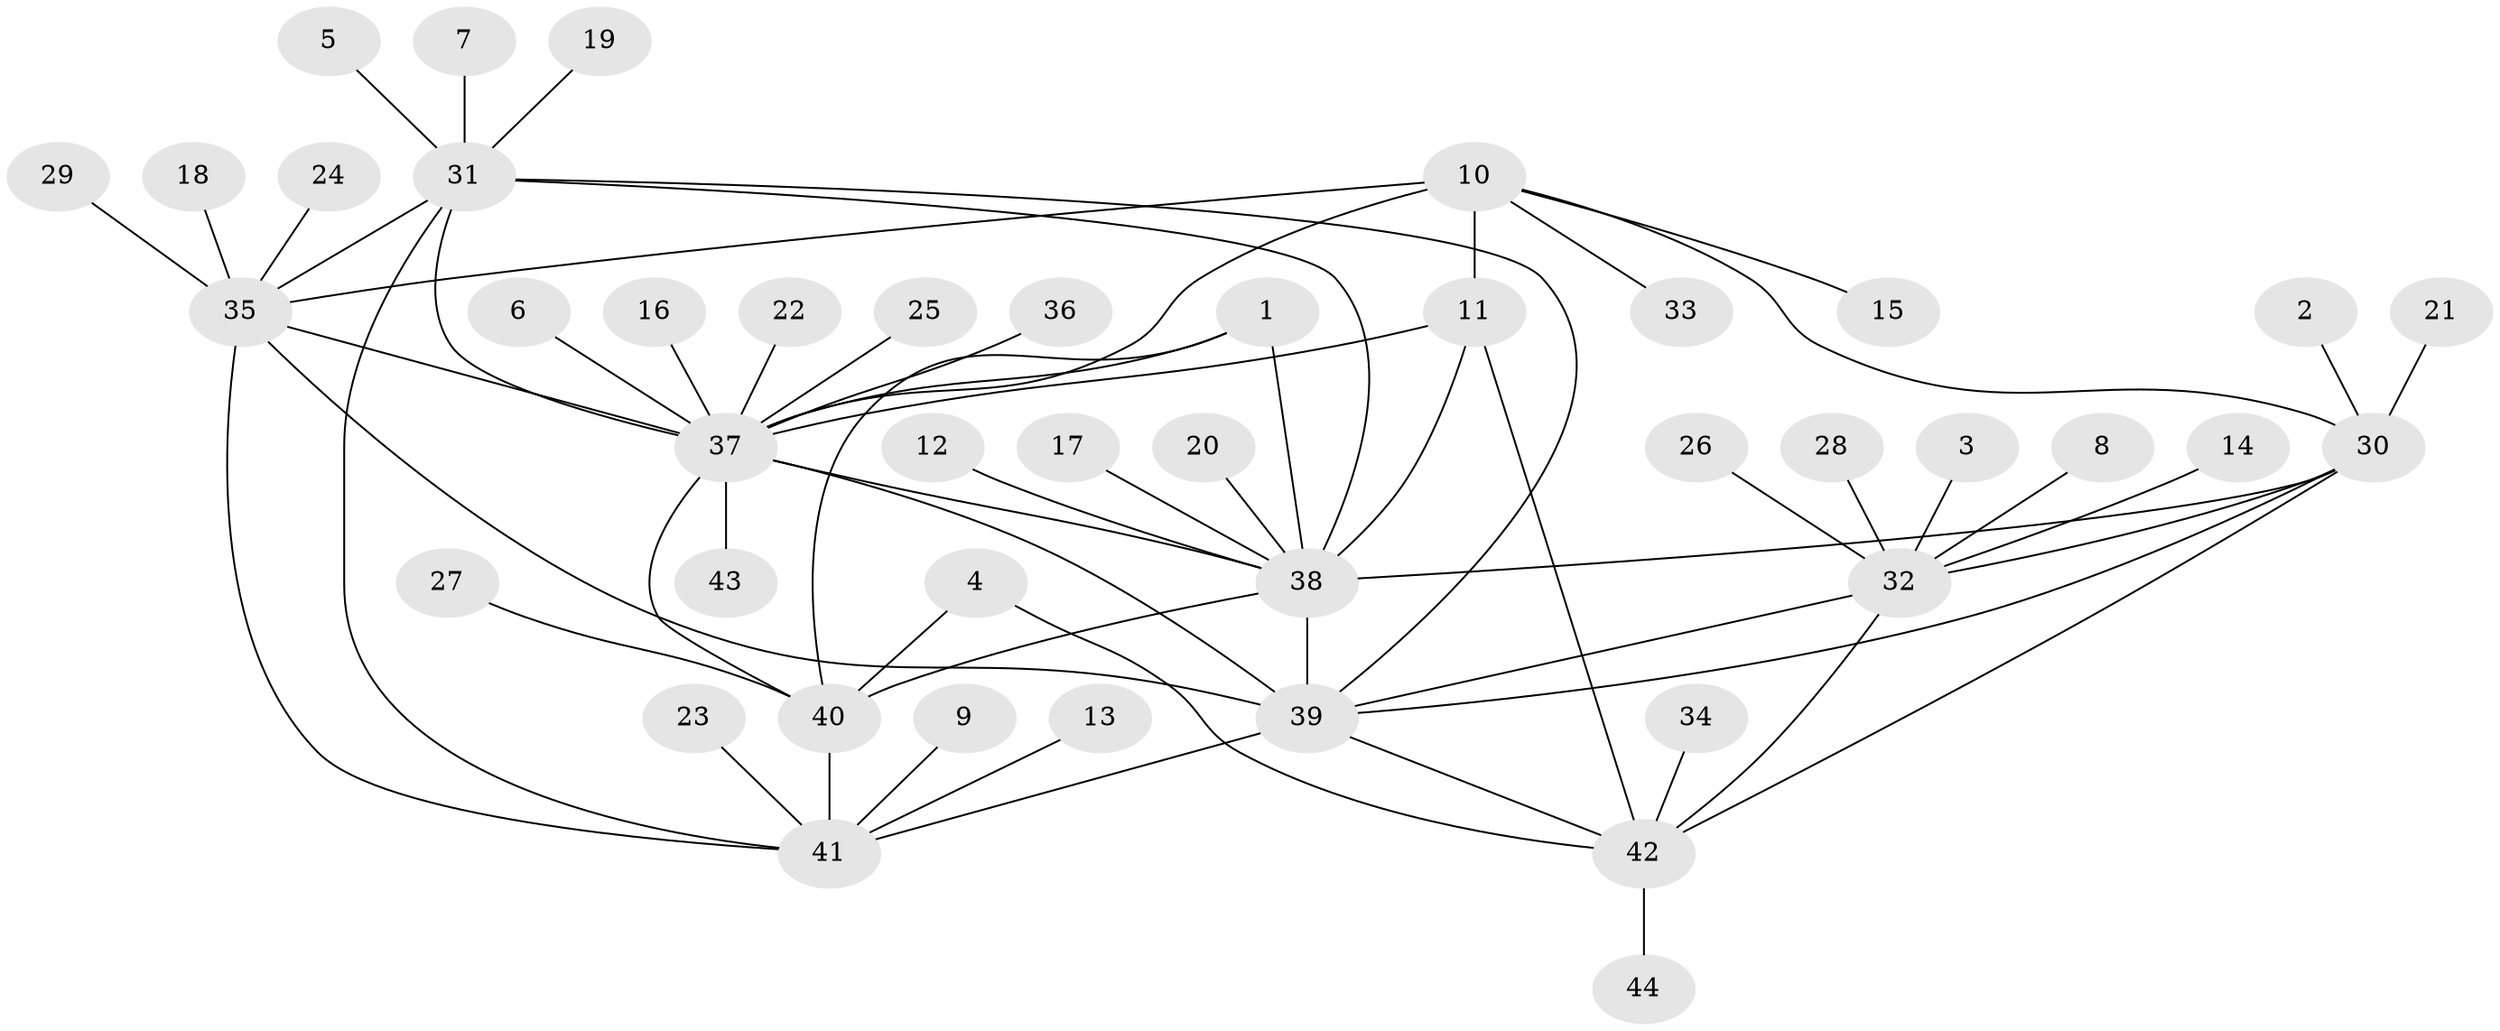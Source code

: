 // original degree distribution, {4: 0.022727272727272728, 6: 0.06818181818181818, 8: 0.022727272727272728, 7: 0.045454545454545456, 9: 0.03409090909090909, 10: 0.03409090909090909, 3: 0.056818181818181816, 2: 0.14772727272727273, 1: 0.5681818181818182}
// Generated by graph-tools (version 1.1) at 2025/26/03/09/25 03:26:45]
// undirected, 44 vertices, 64 edges
graph export_dot {
graph [start="1"]
  node [color=gray90,style=filled];
  1;
  2;
  3;
  4;
  5;
  6;
  7;
  8;
  9;
  10;
  11;
  12;
  13;
  14;
  15;
  16;
  17;
  18;
  19;
  20;
  21;
  22;
  23;
  24;
  25;
  26;
  27;
  28;
  29;
  30;
  31;
  32;
  33;
  34;
  35;
  36;
  37;
  38;
  39;
  40;
  41;
  42;
  43;
  44;
  1 -- 37 [weight=1.0];
  1 -- 38 [weight=1.0];
  1 -- 40 [weight=1.0];
  2 -- 30 [weight=1.0];
  3 -- 32 [weight=1.0];
  4 -- 40 [weight=1.0];
  4 -- 42 [weight=1.0];
  5 -- 31 [weight=1.0];
  6 -- 37 [weight=1.0];
  7 -- 31 [weight=1.0];
  8 -- 32 [weight=1.0];
  9 -- 41 [weight=1.0];
  10 -- 11 [weight=2.0];
  10 -- 15 [weight=1.0];
  10 -- 30 [weight=1.0];
  10 -- 33 [weight=1.0];
  10 -- 35 [weight=1.0];
  10 -- 37 [weight=2.0];
  11 -- 37 [weight=1.0];
  11 -- 38 [weight=1.0];
  11 -- 42 [weight=1.0];
  12 -- 38 [weight=1.0];
  13 -- 41 [weight=1.0];
  14 -- 32 [weight=1.0];
  16 -- 37 [weight=1.0];
  17 -- 38 [weight=1.0];
  18 -- 35 [weight=1.0];
  19 -- 31 [weight=1.0];
  20 -- 38 [weight=1.0];
  21 -- 30 [weight=1.0];
  22 -- 37 [weight=1.0];
  23 -- 41 [weight=1.0];
  24 -- 35 [weight=1.0];
  25 -- 37 [weight=2.0];
  26 -- 32 [weight=1.0];
  27 -- 40 [weight=1.0];
  28 -- 32 [weight=1.0];
  29 -- 35 [weight=1.0];
  30 -- 32 [weight=1.0];
  30 -- 38 [weight=2.0];
  30 -- 39 [weight=2.0];
  30 -- 42 [weight=1.0];
  31 -- 35 [weight=1.0];
  31 -- 37 [weight=1.0];
  31 -- 38 [weight=1.0];
  31 -- 39 [weight=1.0];
  31 -- 41 [weight=1.0];
  32 -- 39 [weight=1.0];
  32 -- 42 [weight=1.0];
  34 -- 42 [weight=1.0];
  35 -- 37 [weight=1.0];
  35 -- 39 [weight=2.0];
  35 -- 41 [weight=1.0];
  36 -- 37 [weight=1.0];
  37 -- 38 [weight=2.0];
  37 -- 39 [weight=1.0];
  37 -- 40 [weight=1.0];
  37 -- 43 [weight=1.0];
  38 -- 39 [weight=3.0];
  38 -- 40 [weight=2.0];
  39 -- 41 [weight=1.0];
  39 -- 42 [weight=1.0];
  40 -- 41 [weight=1.0];
  42 -- 44 [weight=1.0];
}
